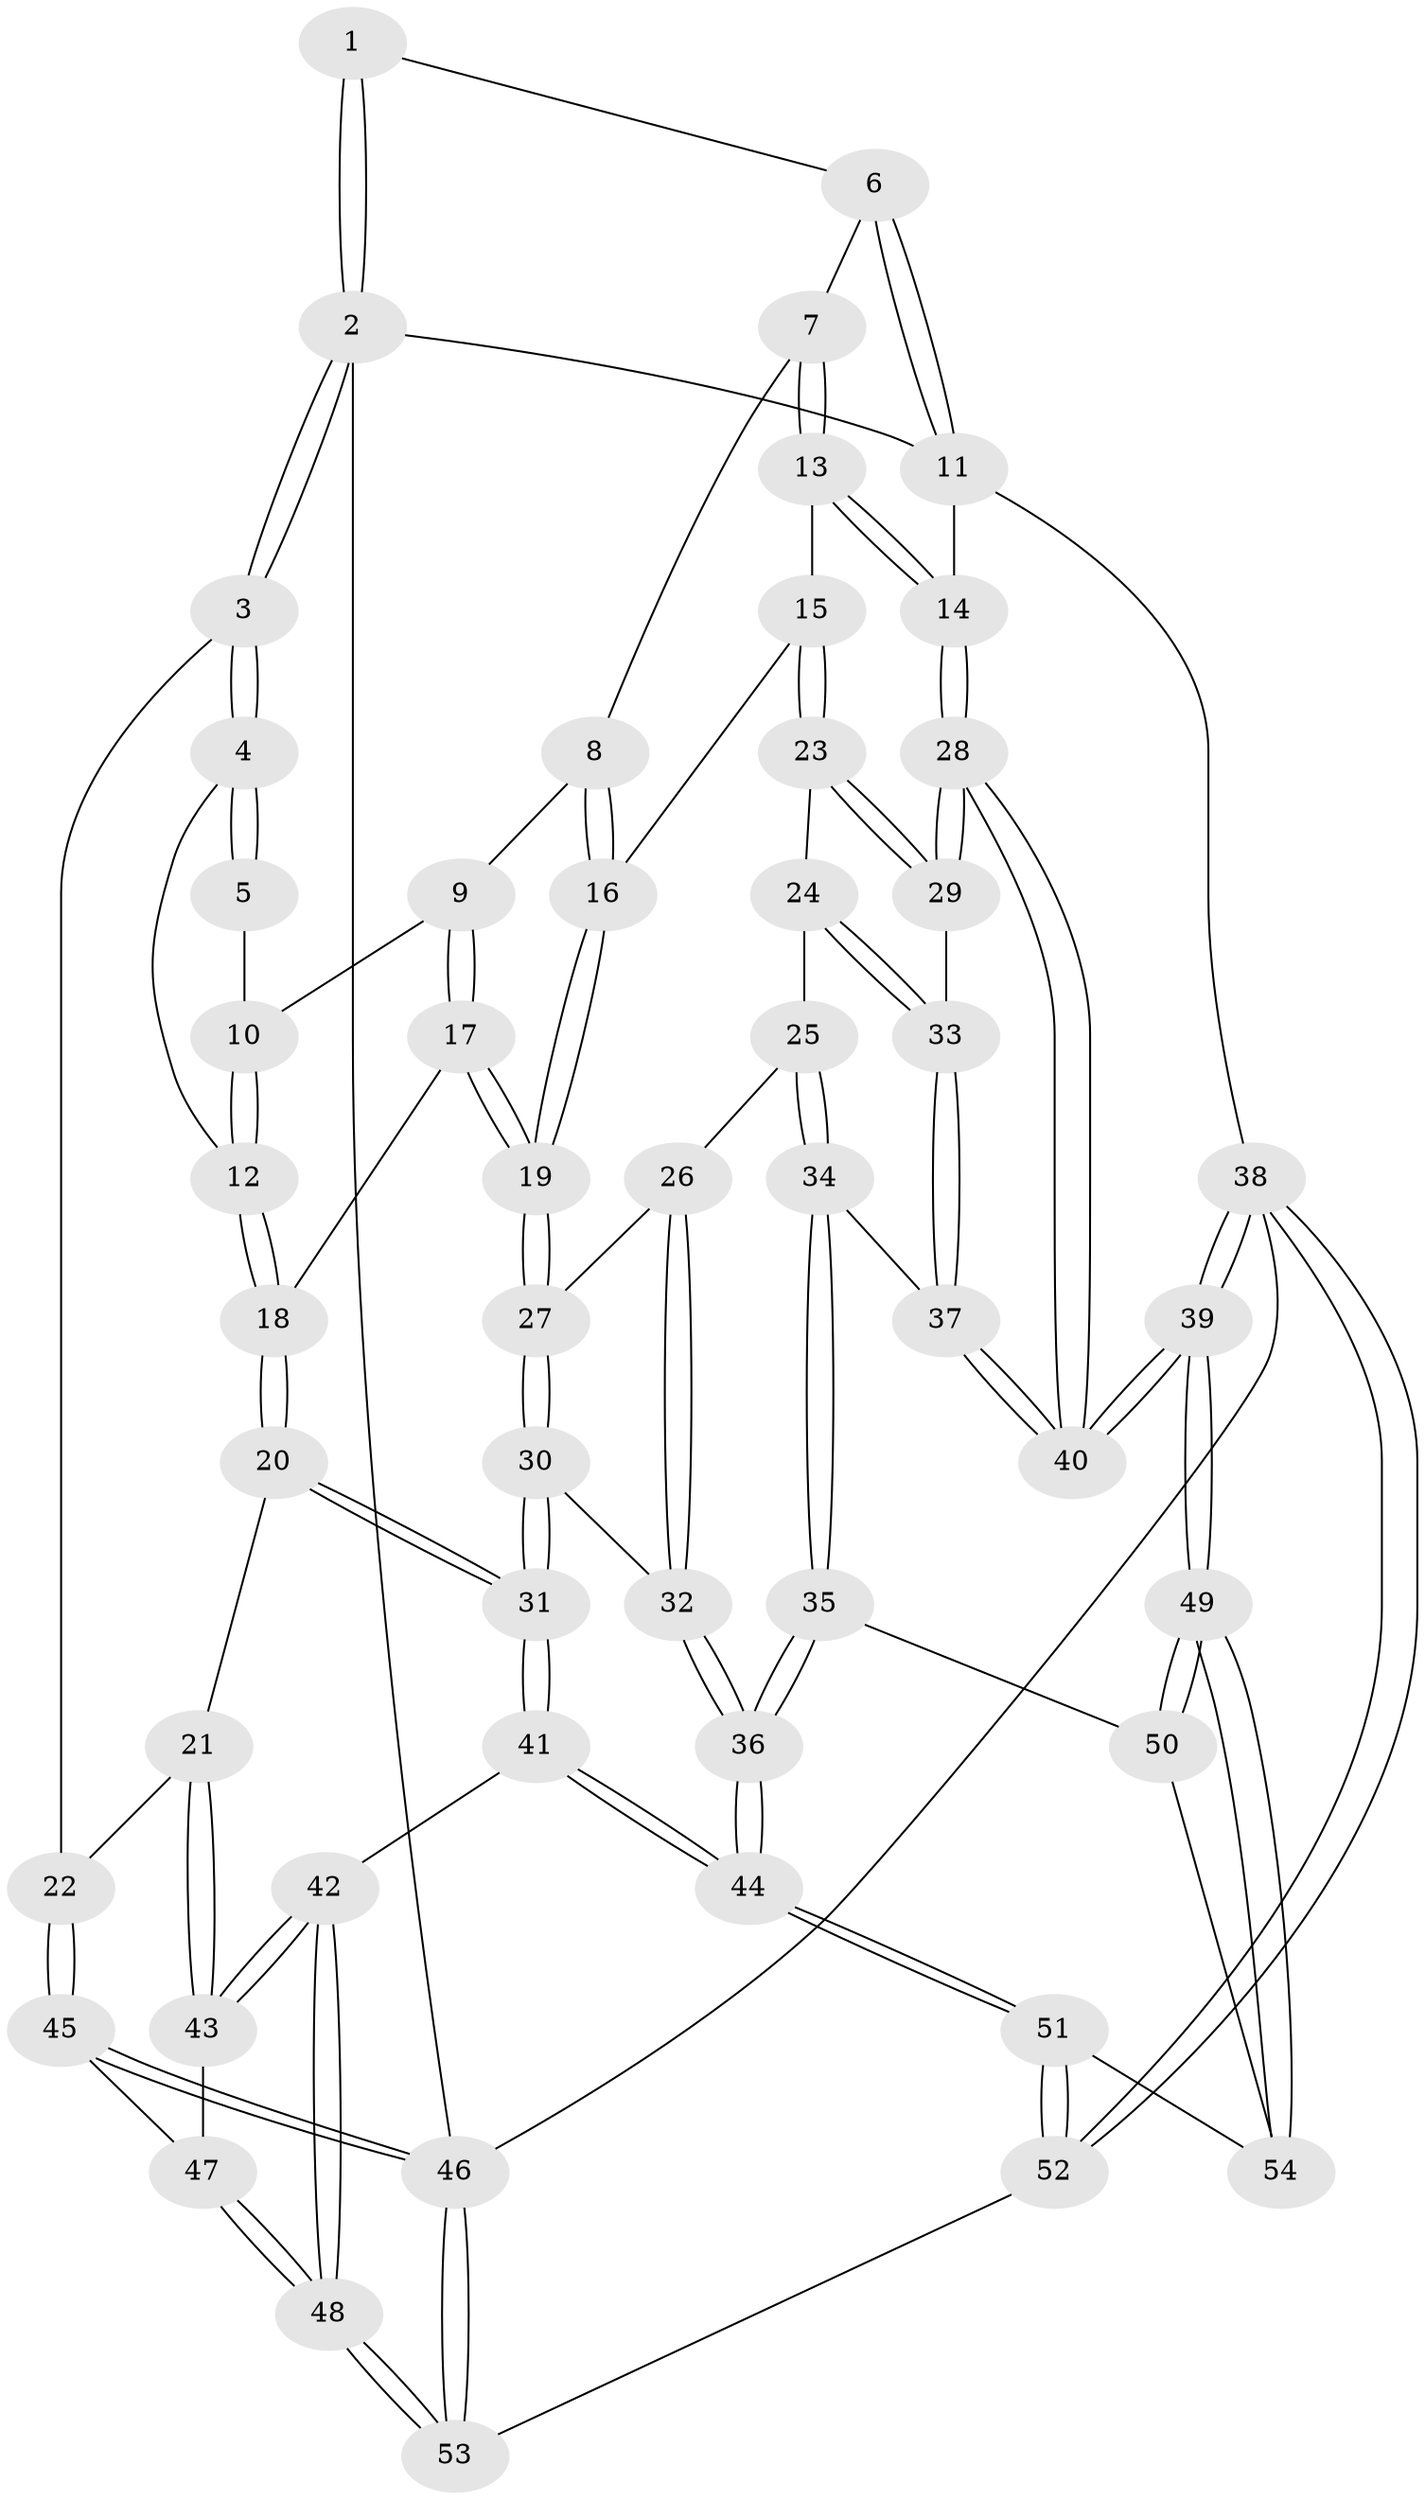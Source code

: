 // Generated by graph-tools (version 1.1) at 2025/51/03/09/25 03:51:07]
// undirected, 54 vertices, 132 edges
graph export_dot {
graph [start="1"]
  node [color=gray90,style=filled];
  1 [pos="+0.2265585462583305+0"];
  2 [pos="+0+0"];
  3 [pos="+0+0.22484808014033278"];
  4 [pos="+0.10766338815938647+0.13065147323047818"];
  5 [pos="+0.22567078166072582+0"];
  6 [pos="+0.5447522426108159+0"];
  7 [pos="+0.5493679317491398+0"];
  8 [pos="+0.5492038336246927+0"];
  9 [pos="+0.41808517464547584+0.09312776513541761"];
  10 [pos="+0.2721905684314688+0.04203455603073084"];
  11 [pos="+1+0"];
  12 [pos="+0.24462526268064125+0.1541168373313202"];
  13 [pos="+0.8879122463959053+0.15759128740724207"];
  14 [pos="+1+0.04888991803014595"];
  15 [pos="+0.7728768061045048+0.23244713208419324"];
  16 [pos="+0.6099771701634086+0.18506228819948906"];
  17 [pos="+0.3735452102817586+0.24403401920836254"];
  18 [pos="+0.31293971030665396+0.25637629240458104"];
  19 [pos="+0.49619486682384256+0.28741947475804347"];
  20 [pos="+0.2113321537247357+0.3960399465147998"];
  21 [pos="+0.17643635367058524+0.4004883640553418"];
  22 [pos="+0+0.374200877134847"];
  23 [pos="+0.7590464875382293+0.32017726376939093"];
  24 [pos="+0.7395282784406089+0.36495996536270675"];
  25 [pos="+0.7347861452182577+0.37050799884526514"];
  26 [pos="+0.7081411085433496+0.37619118760360076"];
  27 [pos="+0.4993556926261542+0.2979267255755487"];
  28 [pos="+1+0.4646444427969591"];
  29 [pos="+1+0.47145899125576174"];
  30 [pos="+0.5117171315783166+0.47426988380427776"];
  31 [pos="+0.3201833119842313+0.5035278074858631"];
  32 [pos="+0.5259170429957812+0.48671962378341704"];
  33 [pos="+0.9058441207274094+0.4994767583540202"];
  34 [pos="+0.7357122881457275+0.6003085448821674"];
  35 [pos="+0.7131283534871483+0.6198024226744206"];
  36 [pos="+0.6160277262044274+0.6534128798747992"];
  37 [pos="+0.7542934205542559+0.5953094311205466"];
  38 [pos="+1+1"];
  39 [pos="+1+1"];
  40 [pos="+1+0.7947429390935874"];
  41 [pos="+0.31257104893728715+0.6693808815556348"];
  42 [pos="+0.2880800581548339+0.6830700585578403"];
  43 [pos="+0.15836794630334894+0.6429103644316287"];
  44 [pos="+0.5534580386600747+0.7724139960635188"];
  45 [pos="+0+0.6816716273571474"];
  46 [pos="+0+1"];
  47 [pos="+0.11186679751798155+0.6564676684719362"];
  48 [pos="+0.20829547146126423+0.8454034417636234"];
  49 [pos="+1+0.9127296831697193"];
  50 [pos="+0.8420621727514288+0.7538599274988448"];
  51 [pos="+0.5574495079214358+0.8277081159246336"];
  52 [pos="+0.500836107948314+1"];
  53 [pos="+0.08945043997988518+1"];
  54 [pos="+0.6766738965220233+0.8384623199709226"];
  1 -- 2;
  1 -- 2;
  1 -- 6;
  2 -- 3;
  2 -- 3;
  2 -- 11;
  2 -- 46;
  3 -- 4;
  3 -- 4;
  3 -- 22;
  4 -- 5;
  4 -- 5;
  4 -- 12;
  5 -- 10;
  6 -- 7;
  6 -- 11;
  6 -- 11;
  7 -- 8;
  7 -- 13;
  7 -- 13;
  8 -- 9;
  8 -- 16;
  8 -- 16;
  9 -- 10;
  9 -- 17;
  9 -- 17;
  10 -- 12;
  10 -- 12;
  11 -- 14;
  11 -- 38;
  12 -- 18;
  12 -- 18;
  13 -- 14;
  13 -- 14;
  13 -- 15;
  14 -- 28;
  14 -- 28;
  15 -- 16;
  15 -- 23;
  15 -- 23;
  16 -- 19;
  16 -- 19;
  17 -- 18;
  17 -- 19;
  17 -- 19;
  18 -- 20;
  18 -- 20;
  19 -- 27;
  19 -- 27;
  20 -- 21;
  20 -- 31;
  20 -- 31;
  21 -- 22;
  21 -- 43;
  21 -- 43;
  22 -- 45;
  22 -- 45;
  23 -- 24;
  23 -- 29;
  23 -- 29;
  24 -- 25;
  24 -- 33;
  24 -- 33;
  25 -- 26;
  25 -- 34;
  25 -- 34;
  26 -- 27;
  26 -- 32;
  26 -- 32;
  27 -- 30;
  27 -- 30;
  28 -- 29;
  28 -- 29;
  28 -- 40;
  28 -- 40;
  29 -- 33;
  30 -- 31;
  30 -- 31;
  30 -- 32;
  31 -- 41;
  31 -- 41;
  32 -- 36;
  32 -- 36;
  33 -- 37;
  33 -- 37;
  34 -- 35;
  34 -- 35;
  34 -- 37;
  35 -- 36;
  35 -- 36;
  35 -- 50;
  36 -- 44;
  36 -- 44;
  37 -- 40;
  37 -- 40;
  38 -- 39;
  38 -- 39;
  38 -- 52;
  38 -- 52;
  38 -- 46;
  39 -- 40;
  39 -- 40;
  39 -- 49;
  39 -- 49;
  41 -- 42;
  41 -- 44;
  41 -- 44;
  42 -- 43;
  42 -- 43;
  42 -- 48;
  42 -- 48;
  43 -- 47;
  44 -- 51;
  44 -- 51;
  45 -- 46;
  45 -- 46;
  45 -- 47;
  46 -- 53;
  46 -- 53;
  47 -- 48;
  47 -- 48;
  48 -- 53;
  48 -- 53;
  49 -- 50;
  49 -- 50;
  49 -- 54;
  49 -- 54;
  50 -- 54;
  51 -- 52;
  51 -- 52;
  51 -- 54;
  52 -- 53;
}
